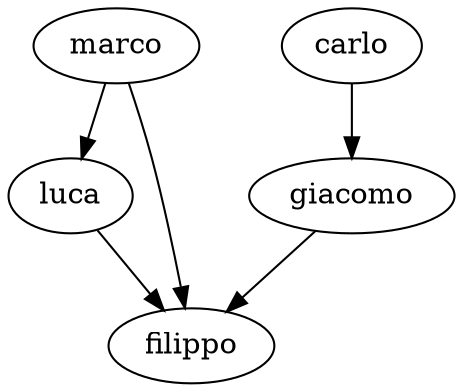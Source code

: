 digraph prioGraph {
marco -> luca;
marco -> filippo;
luca -> filippo;
carlo -> giacomo;
giacomo -> filippo;
}